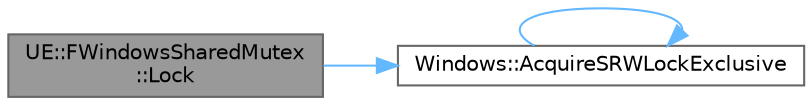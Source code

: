 digraph "UE::FWindowsSharedMutex::Lock"
{
 // INTERACTIVE_SVG=YES
 // LATEX_PDF_SIZE
  bgcolor="transparent";
  edge [fontname=Helvetica,fontsize=10,labelfontname=Helvetica,labelfontsize=10];
  node [fontname=Helvetica,fontsize=10,shape=box,height=0.2,width=0.4];
  rankdir="LR";
  Node1 [id="Node000001",label="UE::FWindowsSharedMutex\l::Lock",height=0.2,width=0.4,color="gray40", fillcolor="grey60", style="filled", fontcolor="black",tooltip=" "];
  Node1 -> Node2 [id="edge1_Node000001_Node000002",color="steelblue1",style="solid",tooltip=" "];
  Node2 [id="Node000002",label="Windows::AcquireSRWLockExclusive",height=0.2,width=0.4,color="grey40", fillcolor="white", style="filled",URL="$d5/d0f/namespaceWindows.html#aea7d492f4629e403cf8f26f2c4b813f2",tooltip=" "];
  Node2 -> Node2 [id="edge2_Node000002_Node000002",color="steelblue1",style="solid",tooltip=" "];
}
